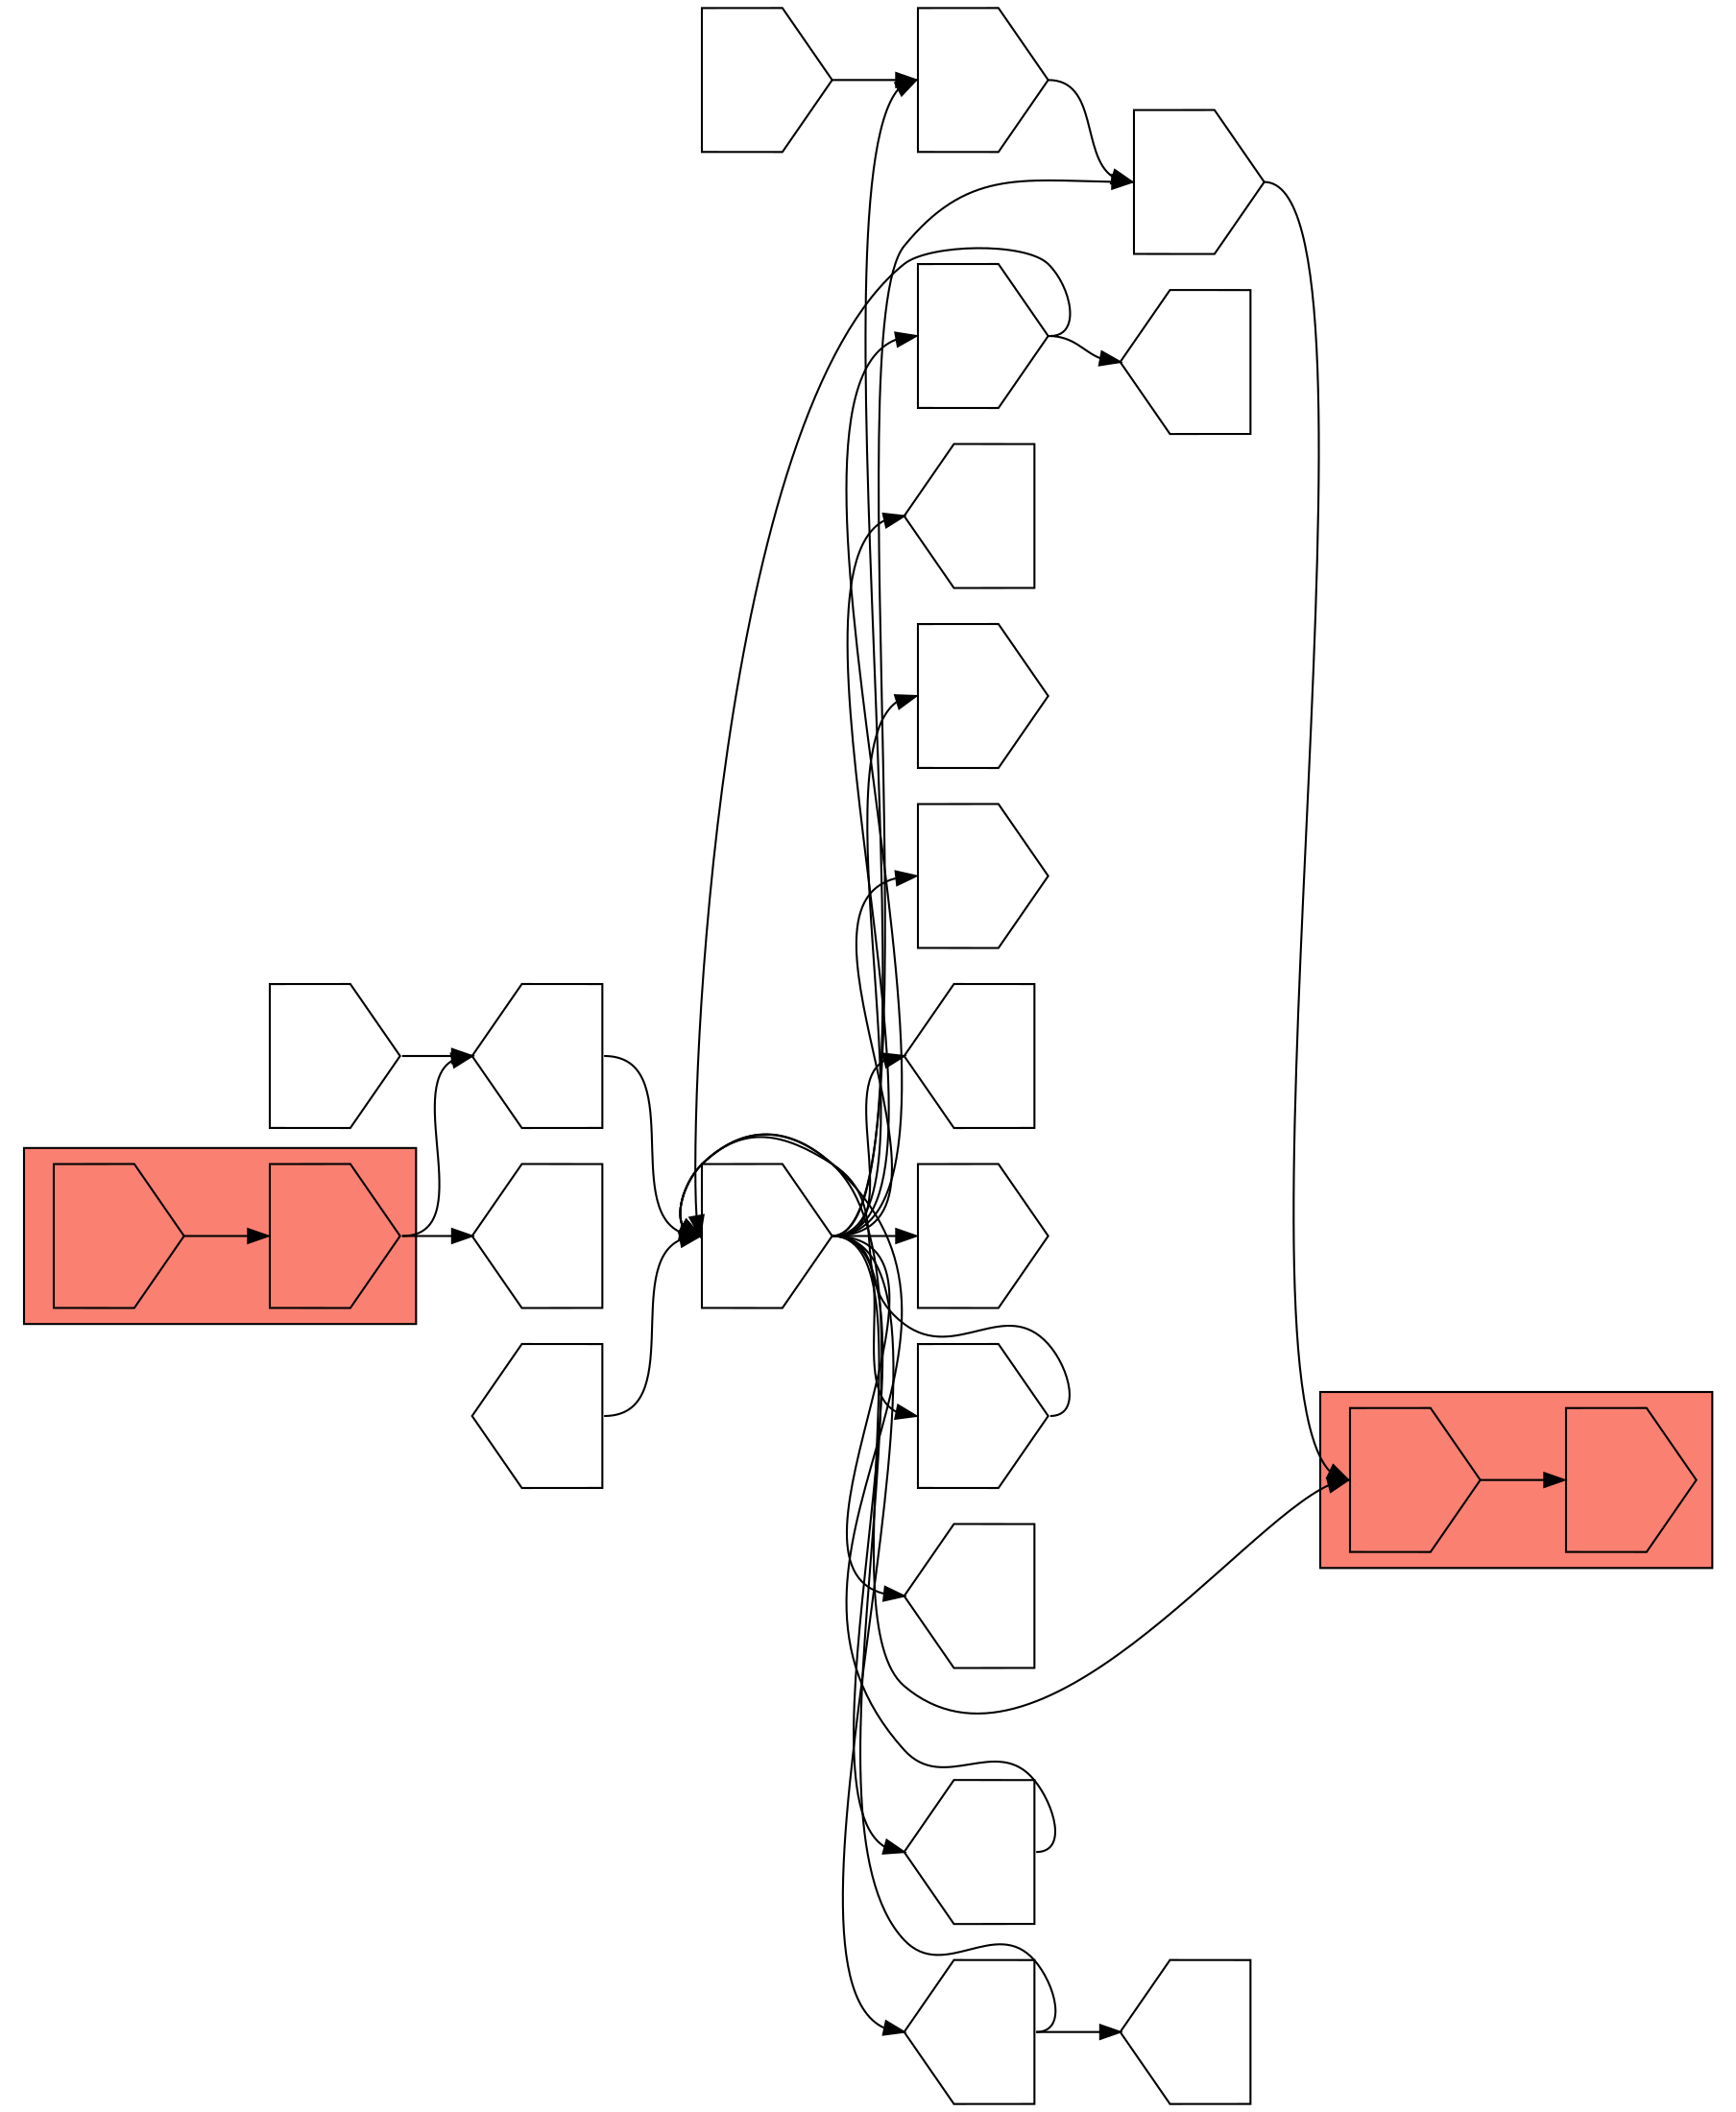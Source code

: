digraph asm {
	rotate=90;
	edge [headport=n,tailport=s];
subgraph cluster_C12595_20707 {
	12595 [label="",height=1,width=1,shape=invhouse];
	20707 [label="",height=1,width=1,shape=invhouse];
	style=filled;
	fillcolor=salmon;
}
subgraph cluster_C1942_7475 {
	1942 [label="",height=1,width=1,shape=invhouse];
	7475 [label="",height=1,width=1,shape=invhouse];
	style=filled;
	fillcolor=salmon;
}
	2341 [label="",height=1,width=1,shape=house];
	6109 [label="",height=1,width=1,shape=invhouse];
	750 [label="",height=1,width=1,shape=invhouse];
	2223 [label="",height=1,width=1,shape=invhouse];
	13036 [label="",height=1,width=1,shape=invhouse];
	1845 [label="",height=1,width=1,shape=invhouse];
	4073 [label="",height=1,width=1,shape=house];
	2135 [label="",height=1,width=1,shape=house];
	4028 [label="",height=1,width=1,shape=house];
	8097 [label="",height=1,width=1,shape=house];
	5273 [label="",height=1,width=1,shape=invhouse];
	9342 [label="",height=1,width=1,shape=invhouse];
	14027 [label="",height=1,width=1,shape=house];
	17162 [label="",height=1,width=1,shape=invhouse];
	20627 [label="",height=1,width=1,shape=invhouse];
	20705 [label="",height=1,width=1,shape=house];
	20776 [label="",height=1,width=1,shape=house];
	2008 [label="",height=1,width=1,shape=house];
	20179 [label="",height=1,width=1,shape=invhouse];
	3028 [label="",height=1,width=1,shape=house];
	12595 -> 20707
	20707 -> 2341
	20707 -> 3028
	2341 -> 6109
	6109 -> 750
	6109 -> 1845
	6109 -> 1942
	6109 -> 2135
	6109 -> 2223
	6109 -> 4028
	6109 -> 5273
	6109 -> 9342
	6109 -> 14027
	6109 -> 17162
	6109 -> 20627
	6109 -> 20705
	6109 -> 20776
	750 -> 1942
	1942 -> 7475
	2223 -> 750
	13036 -> 2223
	1845 -> 4073
	1845 -> 6109
	4028 -> 6109
	4028 -> 8097
	5273 -> 6109
	20776 -> 6109
	2008 -> 6109
	20179 -> 2341
}